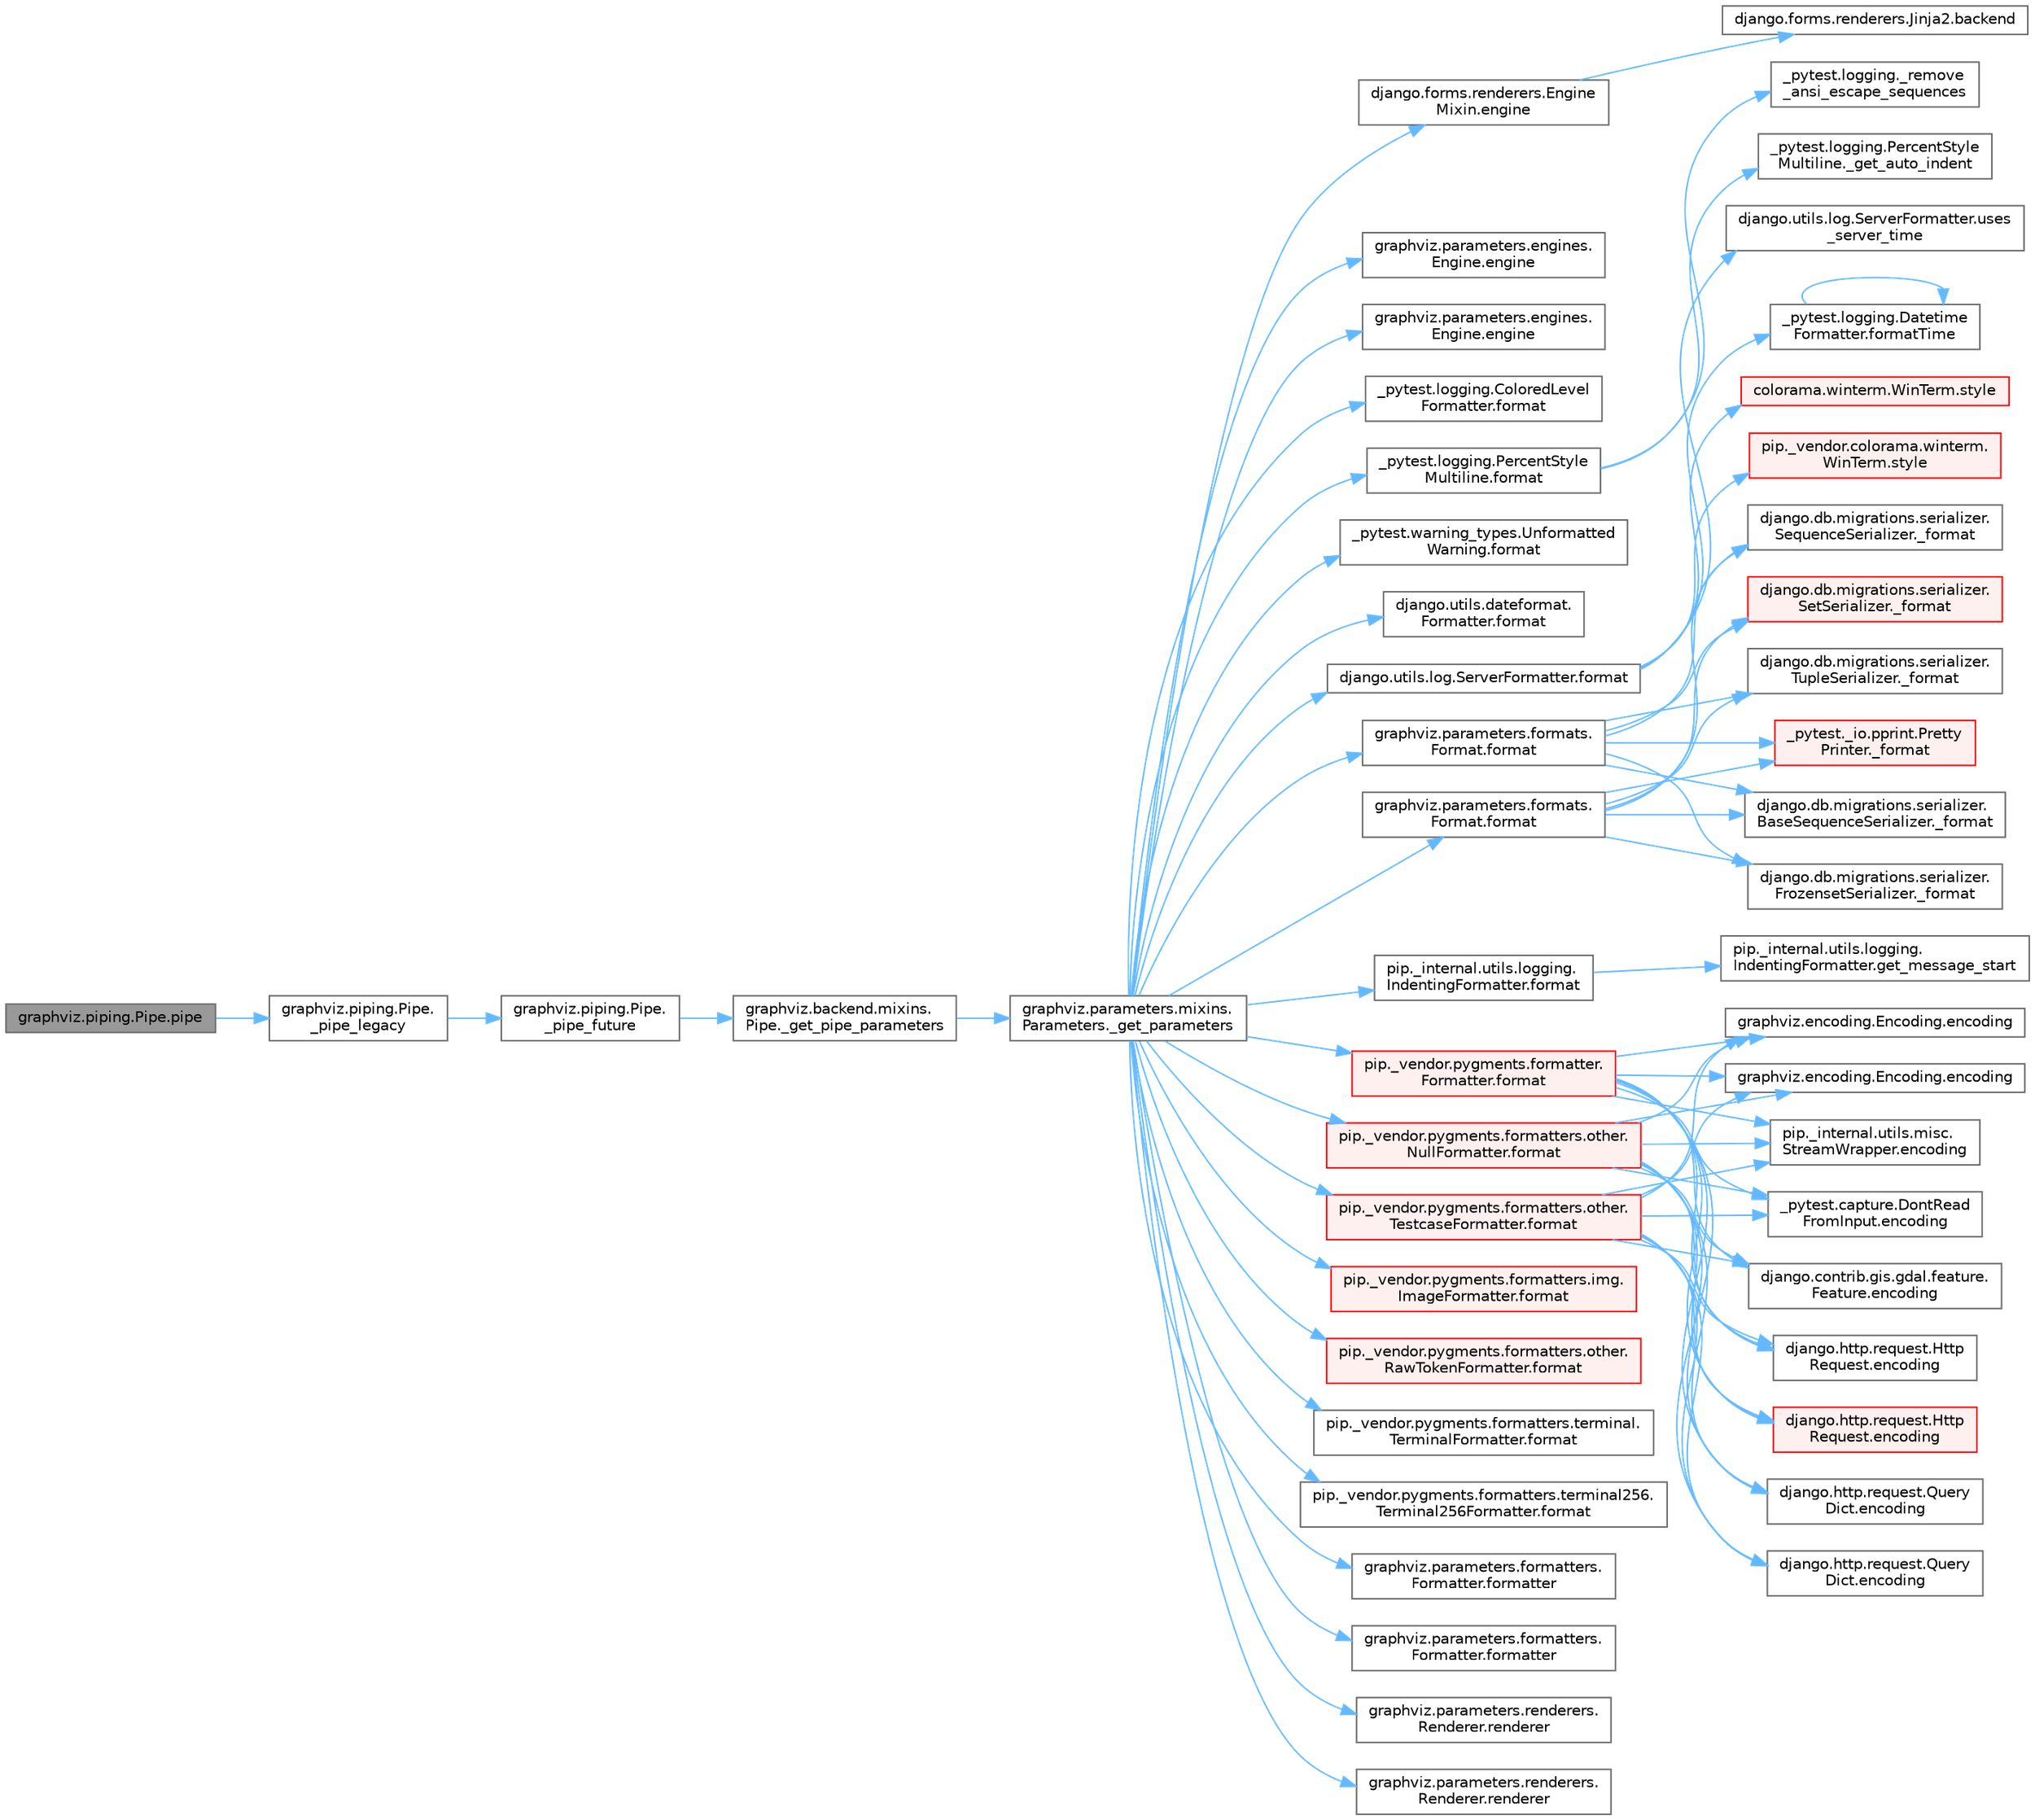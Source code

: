 digraph "graphviz.piping.Pipe.pipe"
{
 // LATEX_PDF_SIZE
  bgcolor="transparent";
  edge [fontname=Helvetica,fontsize=10,labelfontname=Helvetica,labelfontsize=10];
  node [fontname=Helvetica,fontsize=10,shape=box,height=0.2,width=0.4];
  rankdir="LR";
  Node1 [id="Node000001",label="graphviz.piping.Pipe.pipe",height=0.2,width=0.4,color="gray40", fillcolor="grey60", style="filled", fontcolor="black",tooltip=" "];
  Node1 -> Node2 [id="edge1_Node000001_Node000002",color="steelblue1",style="solid",tooltip=" "];
  Node2 [id="Node000002",label="graphviz.piping.Pipe.\l_pipe_legacy",height=0.2,width=0.4,color="grey40", fillcolor="white", style="filled",URL="$classgraphviz_1_1piping_1_1_pipe.html#a6632f0bdcb84b91daead31b26b79b528",tooltip=" "];
  Node2 -> Node3 [id="edge2_Node000002_Node000003",color="steelblue1",style="solid",tooltip=" "];
  Node3 [id="Node000003",label="graphviz.piping.Pipe.\l_pipe_future",height=0.2,width=0.4,color="grey40", fillcolor="white", style="filled",URL="$classgraphviz_1_1piping_1_1_pipe.html#af8e945601764f6c1340dc13ff7606aab",tooltip=" "];
  Node3 -> Node4 [id="edge3_Node000003_Node000004",color="steelblue1",style="solid",tooltip=" "];
  Node4 [id="Node000004",label="graphviz.backend.mixins.\lPipe._get_pipe_parameters",height=0.2,width=0.4,color="grey40", fillcolor="white", style="filled",URL="$classgraphviz_1_1backend_1_1mixins_1_1_pipe.html#a71c9b0c3410eae1975141f6c7774a1a0",tooltip=" "];
  Node4 -> Node5 [id="edge4_Node000004_Node000005",color="steelblue1",style="solid",tooltip=" "];
  Node5 [id="Node000005",label="graphviz.parameters.mixins.\lParameters._get_parameters",height=0.2,width=0.4,color="grey40", fillcolor="white", style="filled",URL="$classgraphviz_1_1parameters_1_1mixins_1_1_parameters.html#afbdb3248258e4e956d5a7a5f70e60b27",tooltip=" "];
  Node5 -> Node6 [id="edge5_Node000005_Node000006",color="steelblue1",style="solid",tooltip=" "];
  Node6 [id="Node000006",label="django.forms.renderers.Engine\lMixin.engine",height=0.2,width=0.4,color="grey40", fillcolor="white", style="filled",URL="$classdjango_1_1forms_1_1renderers_1_1_engine_mixin.html#ae8e594b4aabbf948f094183c35a2cd5e",tooltip=" "];
  Node6 -> Node7 [id="edge6_Node000006_Node000007",color="steelblue1",style="solid",tooltip=" "];
  Node7 [id="Node000007",label="django.forms.renderers.Jinja2.backend",height=0.2,width=0.4,color="grey40", fillcolor="white", style="filled",URL="$classdjango_1_1forms_1_1renderers_1_1_jinja2.html#a0c37c83480412361b8e39e6472378cc6",tooltip=" "];
  Node5 -> Node8 [id="edge7_Node000005_Node000008",color="steelblue1",style="solid",tooltip=" "];
  Node8 [id="Node000008",label="graphviz.parameters.engines.\lEngine.engine",height=0.2,width=0.4,color="grey40", fillcolor="white", style="filled",URL="$classgraphviz_1_1parameters_1_1engines_1_1_engine.html#a21cf5a0fc51ba11ed3b4d073f5dd58f0",tooltip=" "];
  Node5 -> Node9 [id="edge8_Node000005_Node000009",color="steelblue1",style="solid",tooltip=" "];
  Node9 [id="Node000009",label="graphviz.parameters.engines.\lEngine.engine",height=0.2,width=0.4,color="grey40", fillcolor="white", style="filled",URL="$classgraphviz_1_1parameters_1_1engines_1_1_engine.html#a6861e814f548a4e6318cb49a8d628ae7",tooltip=" "];
  Node5 -> Node10 [id="edge9_Node000005_Node000010",color="steelblue1",style="solid",tooltip=" "];
  Node10 [id="Node000010",label="_pytest.logging.ColoredLevel\lFormatter.format",height=0.2,width=0.4,color="grey40", fillcolor="white", style="filled",URL="$class__pytest_1_1logging_1_1_colored_level_formatter.html#a3154efa53ed22195e45e0ff6baa854ee",tooltip=" "];
  Node5 -> Node11 [id="edge10_Node000005_Node000011",color="steelblue1",style="solid",tooltip=" "];
  Node11 [id="Node000011",label="_pytest.logging.PercentStyle\lMultiline.format",height=0.2,width=0.4,color="grey40", fillcolor="white", style="filled",URL="$class__pytest_1_1logging_1_1_percent_style_multiline.html#abb14f6a8681d6c6d1d77ac62d0dec148",tooltip=" "];
  Node11 -> Node12 [id="edge11_Node000011_Node000012",color="steelblue1",style="solid",tooltip=" "];
  Node12 [id="Node000012",label="_pytest.logging.PercentStyle\lMultiline._get_auto_indent",height=0.2,width=0.4,color="grey40", fillcolor="white", style="filled",URL="$class__pytest_1_1logging_1_1_percent_style_multiline.html#a437c59852a584fdbc86afd4881ba652c",tooltip=" "];
  Node11 -> Node13 [id="edge12_Node000011_Node000013",color="steelblue1",style="solid",tooltip=" "];
  Node13 [id="Node000013",label="_pytest.logging._remove\l_ansi_escape_sequences",height=0.2,width=0.4,color="grey40", fillcolor="white", style="filled",URL="$namespace__pytest_1_1logging.html#a1d62e543c7b5c0623fc03bac50195964",tooltip=" "];
  Node5 -> Node14 [id="edge13_Node000005_Node000014",color="steelblue1",style="solid",tooltip=" "];
  Node14 [id="Node000014",label="_pytest.warning_types.Unformatted\lWarning.format",height=0.2,width=0.4,color="grey40", fillcolor="white", style="filled",URL="$class__pytest_1_1warning__types_1_1_unformatted_warning.html#a458dc97de342e3ba4dbc8059a6f230a4",tooltip=" "];
  Node5 -> Node15 [id="edge14_Node000005_Node000015",color="steelblue1",style="solid",tooltip=" "];
  Node15 [id="Node000015",label="django.utils.dateformat.\lFormatter.format",height=0.2,width=0.4,color="grey40", fillcolor="white", style="filled",URL="$classdjango_1_1utils_1_1dateformat_1_1_formatter.html#a3dce29baf6a69f68ce83ce1122904e5a",tooltip=" "];
  Node5 -> Node16 [id="edge15_Node000005_Node000016",color="steelblue1",style="solid",tooltip=" "];
  Node16 [id="Node000016",label="django.utils.log.ServerFormatter.format",height=0.2,width=0.4,color="grey40", fillcolor="white", style="filled",URL="$classdjango_1_1utils_1_1log_1_1_server_formatter.html#a0d8ef7ec5e5f76b1da8d16759ccdc5a3",tooltip=" "];
  Node16 -> Node17 [id="edge16_Node000016_Node000017",color="steelblue1",style="solid",tooltip=" "];
  Node17 [id="Node000017",label="_pytest.logging.Datetime\lFormatter.formatTime",height=0.2,width=0.4,color="grey40", fillcolor="white", style="filled",URL="$class__pytest_1_1logging_1_1_datetime_formatter.html#ad1340677e5c8e80b6e826d0e0c2097c5",tooltip=" "];
  Node17 -> Node17 [id="edge17_Node000017_Node000017",color="steelblue1",style="solid",tooltip=" "];
  Node16 -> Node18 [id="edge18_Node000016_Node000018",color="steelblue1",style="solid",tooltip=" "];
  Node18 [id="Node000018",label="colorama.winterm.WinTerm.style",height=0.2,width=0.4,color="red", fillcolor="#FFF0F0", style="filled",URL="$classcolorama_1_1winterm_1_1_win_term.html#a506343ed97737721f4046d5e741a8b2c",tooltip=" "];
  Node16 -> Node23 [id="edge19_Node000016_Node000023",color="steelblue1",style="solid",tooltip=" "];
  Node23 [id="Node000023",label="pip._vendor.colorama.winterm.\lWinTerm.style",height=0.2,width=0.4,color="red", fillcolor="#FFF0F0", style="filled",URL="$classpip_1_1__vendor_1_1colorama_1_1winterm_1_1_win_term.html#a942dc25f8c2ec982d2ff799ec02ec593",tooltip=" "];
  Node16 -> Node24 [id="edge20_Node000016_Node000024",color="steelblue1",style="solid",tooltip=" "];
  Node24 [id="Node000024",label="django.utils.log.ServerFormatter.uses\l_server_time",height=0.2,width=0.4,color="grey40", fillcolor="white", style="filled",URL="$classdjango_1_1utils_1_1log_1_1_server_formatter.html#a6e2d294b3922a43ffa055307e71defe4",tooltip=" "];
  Node5 -> Node25 [id="edge21_Node000005_Node000025",color="steelblue1",style="solid",tooltip=" "];
  Node25 [id="Node000025",label="graphviz.parameters.formats.\lFormat.format",height=0.2,width=0.4,color="grey40", fillcolor="white", style="filled",URL="$classgraphviz_1_1parameters_1_1formats_1_1_format.html#ab14cf581c3f1dfbcb2cd5aca85cdfe6d",tooltip=" "];
  Node25 -> Node26 [id="edge22_Node000025_Node000026",color="steelblue1",style="solid",tooltip=" "];
  Node26 [id="Node000026",label="_pytest._io.pprint.Pretty\lPrinter._format",height=0.2,width=0.4,color="red", fillcolor="#FFF0F0", style="filled",URL="$class__pytest_1_1__io_1_1pprint_1_1_pretty_printer.html#a355f3e8e9d415a6e10dc2b4bca5ce2cf",tooltip=" "];
  Node25 -> Node29 [id="edge23_Node000025_Node000029",color="steelblue1",style="solid",tooltip=" "];
  Node29 [id="Node000029",label="django.db.migrations.serializer.\lBaseSequenceSerializer._format",height=0.2,width=0.4,color="grey40", fillcolor="white", style="filled",URL="$classdjango_1_1db_1_1migrations_1_1serializer_1_1_base_sequence_serializer.html#abb9b3b91fdaeadae121f734931d29c54",tooltip=" "];
  Node25 -> Node30 [id="edge24_Node000025_Node000030",color="steelblue1",style="solid",tooltip=" "];
  Node30 [id="Node000030",label="django.db.migrations.serializer.\lFrozensetSerializer._format",height=0.2,width=0.4,color="grey40", fillcolor="white", style="filled",URL="$classdjango_1_1db_1_1migrations_1_1serializer_1_1_frozenset_serializer.html#ad4277517a475df5fe6ad5664b8ee8b6d",tooltip=" "];
  Node25 -> Node31 [id="edge25_Node000025_Node000031",color="steelblue1",style="solid",tooltip=" "];
  Node31 [id="Node000031",label="django.db.migrations.serializer.\lSequenceSerializer._format",height=0.2,width=0.4,color="grey40", fillcolor="white", style="filled",URL="$classdjango_1_1db_1_1migrations_1_1serializer_1_1_sequence_serializer.html#a5c74914573e3d7b5c2618f095f8d6bfb",tooltip=" "];
  Node25 -> Node32 [id="edge26_Node000025_Node000032",color="steelblue1",style="solid",tooltip=" "];
  Node32 [id="Node000032",label="django.db.migrations.serializer.\lSetSerializer._format",height=0.2,width=0.4,color="red", fillcolor="#FFF0F0", style="filled",URL="$classdjango_1_1db_1_1migrations_1_1serializer_1_1_set_serializer.html#a1d6076a3f50e13eb091ca873f4e98a04",tooltip=" "];
  Node25 -> Node3547 [id="edge27_Node000025_Node003547",color="steelblue1",style="solid",tooltip=" "];
  Node3547 [id="Node003547",label="django.db.migrations.serializer.\lTupleSerializer._format",height=0.2,width=0.4,color="grey40", fillcolor="white", style="filled",URL="$classdjango_1_1db_1_1migrations_1_1serializer_1_1_tuple_serializer.html#adedc291614a14f5399c01a6026eed276",tooltip=" "];
  Node5 -> Node4388 [id="edge28_Node000005_Node004388",color="steelblue1",style="solid",tooltip=" "];
  Node4388 [id="Node004388",label="graphviz.parameters.formats.\lFormat.format",height=0.2,width=0.4,color="grey40", fillcolor="white", style="filled",URL="$classgraphviz_1_1parameters_1_1formats_1_1_format.html#a3299ef91ebe171a2c6cf17e40e56fe20",tooltip=" "];
  Node4388 -> Node26 [id="edge29_Node004388_Node000026",color="steelblue1",style="solid",tooltip=" "];
  Node4388 -> Node29 [id="edge30_Node004388_Node000029",color="steelblue1",style="solid",tooltip=" "];
  Node4388 -> Node30 [id="edge31_Node004388_Node000030",color="steelblue1",style="solid",tooltip=" "];
  Node4388 -> Node31 [id="edge32_Node004388_Node000031",color="steelblue1",style="solid",tooltip=" "];
  Node4388 -> Node32 [id="edge33_Node004388_Node000032",color="steelblue1",style="solid",tooltip=" "];
  Node4388 -> Node3547 [id="edge34_Node004388_Node003547",color="steelblue1",style="solid",tooltip=" "];
  Node5 -> Node4389 [id="edge35_Node000005_Node004389",color="steelblue1",style="solid",tooltip=" "];
  Node4389 [id="Node004389",label="pip._internal.utils.logging.\lIndentingFormatter.format",height=0.2,width=0.4,color="grey40", fillcolor="white", style="filled",URL="$classpip_1_1__internal_1_1utils_1_1logging_1_1_indenting_formatter.html#a940113926ebf6558a27f2f54905d8d4c",tooltip=" "];
  Node4389 -> Node4390 [id="edge36_Node004389_Node004390",color="steelblue1",style="solid",tooltip=" "];
  Node4390 [id="Node004390",label="pip._internal.utils.logging.\lIndentingFormatter.get_message_start",height=0.2,width=0.4,color="grey40", fillcolor="white", style="filled",URL="$classpip_1_1__internal_1_1utils_1_1logging_1_1_indenting_formatter.html#af4e804c5ebf6fdd402d5df0e107fa43c",tooltip=" "];
  Node5 -> Node4391 [id="edge37_Node000005_Node004391",color="steelblue1",style="solid",tooltip=" "];
  Node4391 [id="Node004391",label="pip._vendor.pygments.formatter.\lFormatter.format",height=0.2,width=0.4,color="red", fillcolor="#FFF0F0", style="filled",URL="$classpip_1_1__vendor_1_1pygments_1_1formatter_1_1_formatter.html#a11054ddaa650b704c79f1ea0500b1e1e",tooltip=" "];
  Node4391 -> Node421 [id="edge38_Node004391_Node000421",color="steelblue1",style="solid",tooltip=" "];
  Node421 [id="Node000421",label="_pytest.capture.DontRead\lFromInput.encoding",height=0.2,width=0.4,color="grey40", fillcolor="white", style="filled",URL="$class__pytest_1_1capture_1_1_dont_read_from_input.html#a40a0e1b26db1f2cf579f1ab5d3903097",tooltip=" "];
  Node4391 -> Node422 [id="edge39_Node004391_Node000422",color="steelblue1",style="solid",tooltip=" "];
  Node422 [id="Node000422",label="django.contrib.gis.gdal.feature.\lFeature.encoding",height=0.2,width=0.4,color="grey40", fillcolor="white", style="filled",URL="$classdjango_1_1contrib_1_1gis_1_1gdal_1_1feature_1_1_feature.html#a61ef7866406f46787c45d0040e4f2588",tooltip=" "];
  Node4391 -> Node423 [id="edge40_Node004391_Node000423",color="steelblue1",style="solid",tooltip=" "];
  Node423 [id="Node000423",label="django.http.request.Http\lRequest.encoding",height=0.2,width=0.4,color="grey40", fillcolor="white", style="filled",URL="$classdjango_1_1http_1_1request_1_1_http_request.html#affc440df209dd1fb33d63b8fce39f3b2",tooltip=" "];
  Node4391 -> Node424 [id="edge41_Node004391_Node000424",color="steelblue1",style="solid",tooltip=" "];
  Node424 [id="Node000424",label="django.http.request.Http\lRequest.encoding",height=0.2,width=0.4,color="red", fillcolor="#FFF0F0", style="filled",URL="$classdjango_1_1http_1_1request_1_1_http_request.html#a09c32945992a963608d955c2618ead79",tooltip=" "];
  Node4391 -> Node428 [id="edge42_Node004391_Node000428",color="steelblue1",style="solid",tooltip=" "];
  Node428 [id="Node000428",label="django.http.request.Query\lDict.encoding",height=0.2,width=0.4,color="grey40", fillcolor="white", style="filled",URL="$classdjango_1_1http_1_1request_1_1_query_dict.html#ae1a9e4aa8ebe4d1dd0aa02e9388b0acd",tooltip=" "];
  Node4391 -> Node429 [id="edge43_Node004391_Node000429",color="steelblue1",style="solid",tooltip=" "];
  Node429 [id="Node000429",label="django.http.request.Query\lDict.encoding",height=0.2,width=0.4,color="grey40", fillcolor="white", style="filled",URL="$classdjango_1_1http_1_1request_1_1_query_dict.html#aade836c6d0fadbe21ef181917ca28ea8",tooltip=" "];
  Node4391 -> Node430 [id="edge44_Node004391_Node000430",color="steelblue1",style="solid",tooltip=" "];
  Node430 [id="Node000430",label="graphviz.encoding.Encoding.encoding",height=0.2,width=0.4,color="grey40", fillcolor="white", style="filled",URL="$classgraphviz_1_1encoding_1_1_encoding.html#a4be64c43fe62823ffb51d9d4706f3c3d",tooltip=" "];
  Node4391 -> Node431 [id="edge45_Node004391_Node000431",color="steelblue1",style="solid",tooltip=" "];
  Node431 [id="Node000431",label="graphviz.encoding.Encoding.encoding",height=0.2,width=0.4,color="grey40", fillcolor="white", style="filled",URL="$classgraphviz_1_1encoding_1_1_encoding.html#ade16bad413f6cc9b3776aa3c580e7251",tooltip=" "];
  Node4391 -> Node432 [id="edge46_Node004391_Node000432",color="steelblue1",style="solid",tooltip=" "];
  Node432 [id="Node000432",label="pip._internal.utils.misc.\lStreamWrapper.encoding",height=0.2,width=0.4,color="grey40", fillcolor="white", style="filled",URL="$classpip_1_1__internal_1_1utils_1_1misc_1_1_stream_wrapper.html#ae516d377684b88c1d5ed9b0b670a2a0b",tooltip=" "];
  Node5 -> Node4505 [id="edge47_Node000005_Node004505",color="steelblue1",style="solid",tooltip=" "];
  Node4505 [id="Node004505",label="pip._vendor.pygments.formatters.img.\lImageFormatter.format",height=0.2,width=0.4,color="red", fillcolor="#FFF0F0", style="filled",URL="$classpip_1_1__vendor_1_1pygments_1_1formatters_1_1img_1_1_image_formatter.html#a169e809cf47aba6b13231d4807e43717",tooltip=" "];
  Node5 -> Node4520 [id="edge48_Node000005_Node004520",color="steelblue1",style="solid",tooltip=" "];
  Node4520 [id="Node004520",label="pip._vendor.pygments.formatters.other.\lNullFormatter.format",height=0.2,width=0.4,color="red", fillcolor="#FFF0F0", style="filled",URL="$classpip_1_1__vendor_1_1pygments_1_1formatters_1_1other_1_1_null_formatter.html#af80b2d23b52b5000c07970e5468b5515",tooltip=" "];
  Node4520 -> Node421 [id="edge49_Node004520_Node000421",color="steelblue1",style="solid",tooltip=" "];
  Node4520 -> Node422 [id="edge50_Node004520_Node000422",color="steelblue1",style="solid",tooltip=" "];
  Node4520 -> Node423 [id="edge51_Node004520_Node000423",color="steelblue1",style="solid",tooltip=" "];
  Node4520 -> Node424 [id="edge52_Node004520_Node000424",color="steelblue1",style="solid",tooltip=" "];
  Node4520 -> Node428 [id="edge53_Node004520_Node000428",color="steelblue1",style="solid",tooltip=" "];
  Node4520 -> Node429 [id="edge54_Node004520_Node000429",color="steelblue1",style="solid",tooltip=" "];
  Node4520 -> Node430 [id="edge55_Node004520_Node000430",color="steelblue1",style="solid",tooltip=" "];
  Node4520 -> Node431 [id="edge56_Node004520_Node000431",color="steelblue1",style="solid",tooltip=" "];
  Node4520 -> Node432 [id="edge57_Node004520_Node000432",color="steelblue1",style="solid",tooltip=" "];
  Node5 -> Node4521 [id="edge58_Node000005_Node004521",color="steelblue1",style="solid",tooltip=" "];
  Node4521 [id="Node004521",label="pip._vendor.pygments.formatters.other.\lRawTokenFormatter.format",height=0.2,width=0.4,color="red", fillcolor="#FFF0F0", style="filled",URL="$classpip_1_1__vendor_1_1pygments_1_1formatters_1_1other_1_1_raw_token_formatter.html#a98cd5202321be47ee2fcb31038a40c38",tooltip=" "];
  Node5 -> Node4526 [id="edge59_Node000005_Node004526",color="steelblue1",style="solid",tooltip=" "];
  Node4526 [id="Node004526",label="pip._vendor.pygments.formatters.other.\lTestcaseFormatter.format",height=0.2,width=0.4,color="red", fillcolor="#FFF0F0", style="filled",URL="$classpip_1_1__vendor_1_1pygments_1_1formatters_1_1other_1_1_testcase_formatter.html#a430164407c4caeafdafa4bb7b9645082",tooltip=" "];
  Node4526 -> Node421 [id="edge60_Node004526_Node000421",color="steelblue1",style="solid",tooltip=" "];
  Node4526 -> Node422 [id="edge61_Node004526_Node000422",color="steelblue1",style="solid",tooltip=" "];
  Node4526 -> Node423 [id="edge62_Node004526_Node000423",color="steelblue1",style="solid",tooltip=" "];
  Node4526 -> Node424 [id="edge63_Node004526_Node000424",color="steelblue1",style="solid",tooltip=" "];
  Node4526 -> Node428 [id="edge64_Node004526_Node000428",color="steelblue1",style="solid",tooltip=" "];
  Node4526 -> Node429 [id="edge65_Node004526_Node000429",color="steelblue1",style="solid",tooltip=" "];
  Node4526 -> Node430 [id="edge66_Node004526_Node000430",color="steelblue1",style="solid",tooltip=" "];
  Node4526 -> Node431 [id="edge67_Node004526_Node000431",color="steelblue1",style="solid",tooltip=" "];
  Node4526 -> Node432 [id="edge68_Node004526_Node000432",color="steelblue1",style="solid",tooltip=" "];
  Node5 -> Node4527 [id="edge69_Node000005_Node004527",color="steelblue1",style="solid",tooltip=" "];
  Node4527 [id="Node004527",label="pip._vendor.pygments.formatters.terminal.\lTerminalFormatter.format",height=0.2,width=0.4,color="grey40", fillcolor="white", style="filled",URL="$classpip_1_1__vendor_1_1pygments_1_1formatters_1_1terminal_1_1_terminal_formatter.html#ae9abcdc470c824c9033f866f80874be3",tooltip=" "];
  Node5 -> Node4528 [id="edge70_Node000005_Node004528",color="steelblue1",style="solid",tooltip=" "];
  Node4528 [id="Node004528",label="pip._vendor.pygments.formatters.terminal256.\lTerminal256Formatter.format",height=0.2,width=0.4,color="grey40", fillcolor="white", style="filled",URL="$classpip_1_1__vendor_1_1pygments_1_1formatters_1_1terminal256_1_1_terminal256_formatter.html#ae00b96c07fd7c57a7e6db54665af2d5f",tooltip=" "];
  Node5 -> Node3554 [id="edge71_Node000005_Node003554",color="steelblue1",style="solid",tooltip=" "];
  Node3554 [id="Node003554",label="graphviz.parameters.formatters.\lFormatter.formatter",height=0.2,width=0.4,color="grey40", fillcolor="white", style="filled",URL="$classgraphviz_1_1parameters_1_1formatters_1_1_formatter.html#ab2b6674764655805c1983e59f230d5ec",tooltip=" "];
  Node5 -> Node3555 [id="edge72_Node000005_Node003555",color="steelblue1",style="solid",tooltip=" "];
  Node3555 [id="Node003555",label="graphviz.parameters.formatters.\lFormatter.formatter",height=0.2,width=0.4,color="grey40", fillcolor="white", style="filled",URL="$classgraphviz_1_1parameters_1_1formatters_1_1_formatter.html#abe910bf469845b6f2f7b77be8da46bf0",tooltip=" "];
  Node5 -> Node1277 [id="edge73_Node000005_Node001277",color="steelblue1",style="solid",tooltip=" "];
  Node1277 [id="Node001277",label="graphviz.parameters.renderers.\lRenderer.renderer",height=0.2,width=0.4,color="grey40", fillcolor="white", style="filled",URL="$classgraphviz_1_1parameters_1_1renderers_1_1_renderer.html#ab647ac81ea9a587e2231805e7b215e4e",tooltip=" "];
  Node5 -> Node1278 [id="edge74_Node000005_Node001278",color="steelblue1",style="solid",tooltip=" "];
  Node1278 [id="Node001278",label="graphviz.parameters.renderers.\lRenderer.renderer",height=0.2,width=0.4,color="grey40", fillcolor="white", style="filled",URL="$classgraphviz_1_1parameters_1_1renderers_1_1_renderer.html#a315fd281bf35cbff9713265b12b06e09",tooltip=" "];
}
